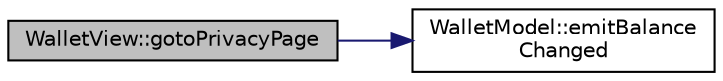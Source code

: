 digraph "WalletView::gotoPrivacyPage"
{
  edge [fontname="Helvetica",fontsize="10",labelfontname="Helvetica",labelfontsize="10"];
  node [fontname="Helvetica",fontsize="10",shape=record];
  rankdir="LR";
  Node60 [label="WalletView::gotoPrivacyPage",height=0.2,width=0.4,color="black", fillcolor="grey75", style="filled", fontcolor="black"];
  Node60 -> Node61 [color="midnightblue",fontsize="10",style="solid",fontname="Helvetica"];
  Node61 [label="WalletModel::emitBalance\lChanged",height=0.2,width=0.4,color="black", fillcolor="white", style="filled",URL="$class_wallet_model.html#a7796e14738d2187e2f98def3359b3141"];
}

